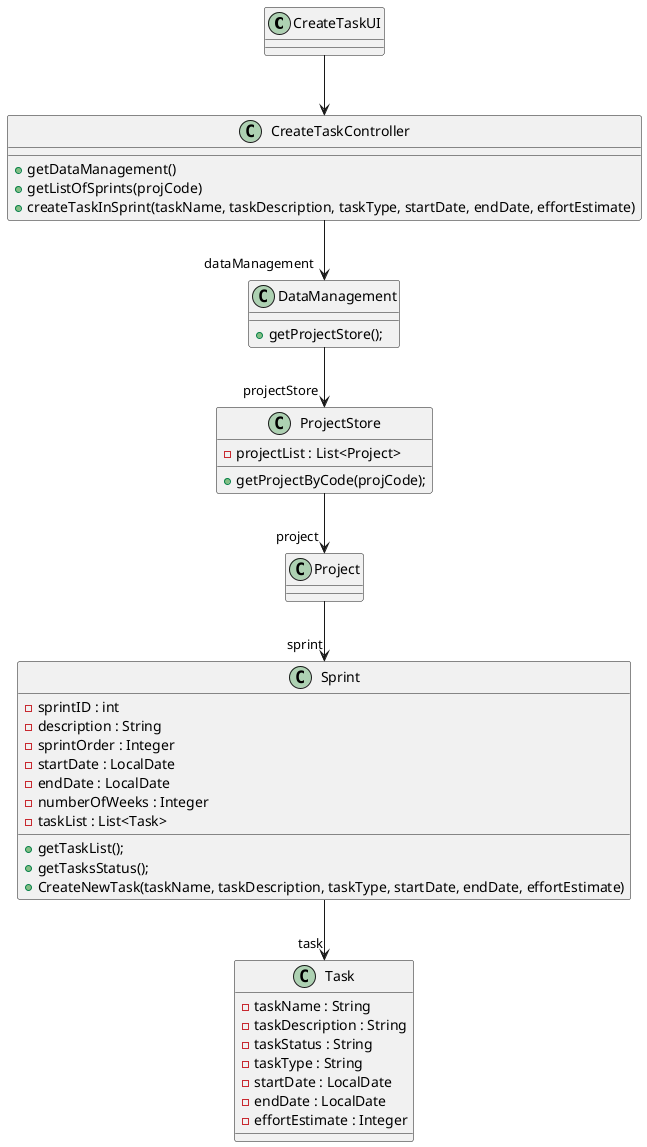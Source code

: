 @startuml
'https://plantuml.com/class-diagram

Class CreateTaskUI

class CreateTaskController {
+getDataManagement()
+getListOfSprints(projCode)
+createTaskInSprint(taskName, taskDescription, taskType, startDate, endDate, effortEstimate)
}

class DataManagement{
+getProjectStore();

}

class ProjectStore{
-projectList : List<Project>
+getProjectByCode(projCode);
}

class Project{
}


class Sprint{
-sprintID : int
-description : String
-sprintOrder : Integer
-startDate : LocalDate
-endDate : LocalDate
-numberOfWeeks : Integer
-taskList : List<Task>
+getTaskList();
+getTasksStatus();
+CreateNewTask(taskName, taskDescription, taskType, startDate, endDate, effortEstimate)
}

class Task{
-taskName : String
-taskDescription : String
-taskStatus : String
-taskType : String
-startDate : LocalDate
-endDate : LocalDate
-effortEstimate : Integer
}

'class SprintDTO{
'-SprintID : Integer
'-numberOfWeeks : Integer
'-startDate : LocalDate
'-endDate : LocalDate
'-sprintOrder : Integer
'
'
'}

'class SprintMapper{
'-SprintToSprintDTO
'-listOfSprintDtoCreator
'}

CreateTaskUI -->   CreateTaskController

CreateTaskController --> " dataManagement" DataManagement

DataManagement --> " projectStore" ProjectStore

'CreateTaskController "1..*" ..down> "1..* sprintMapper" SprintMapper

'SprintMapper ..down> "1..* sprintDto" SprintDTO

'CreateTaskController ..> "sprintDto" SprintDTO

'SprintMapper ..down> "1..* sprint" Sprint

ProjectStore  --down> " project"  Project

Project  -down-> " sprint" Sprint

Sprint  --down> " task" Task



@enduml